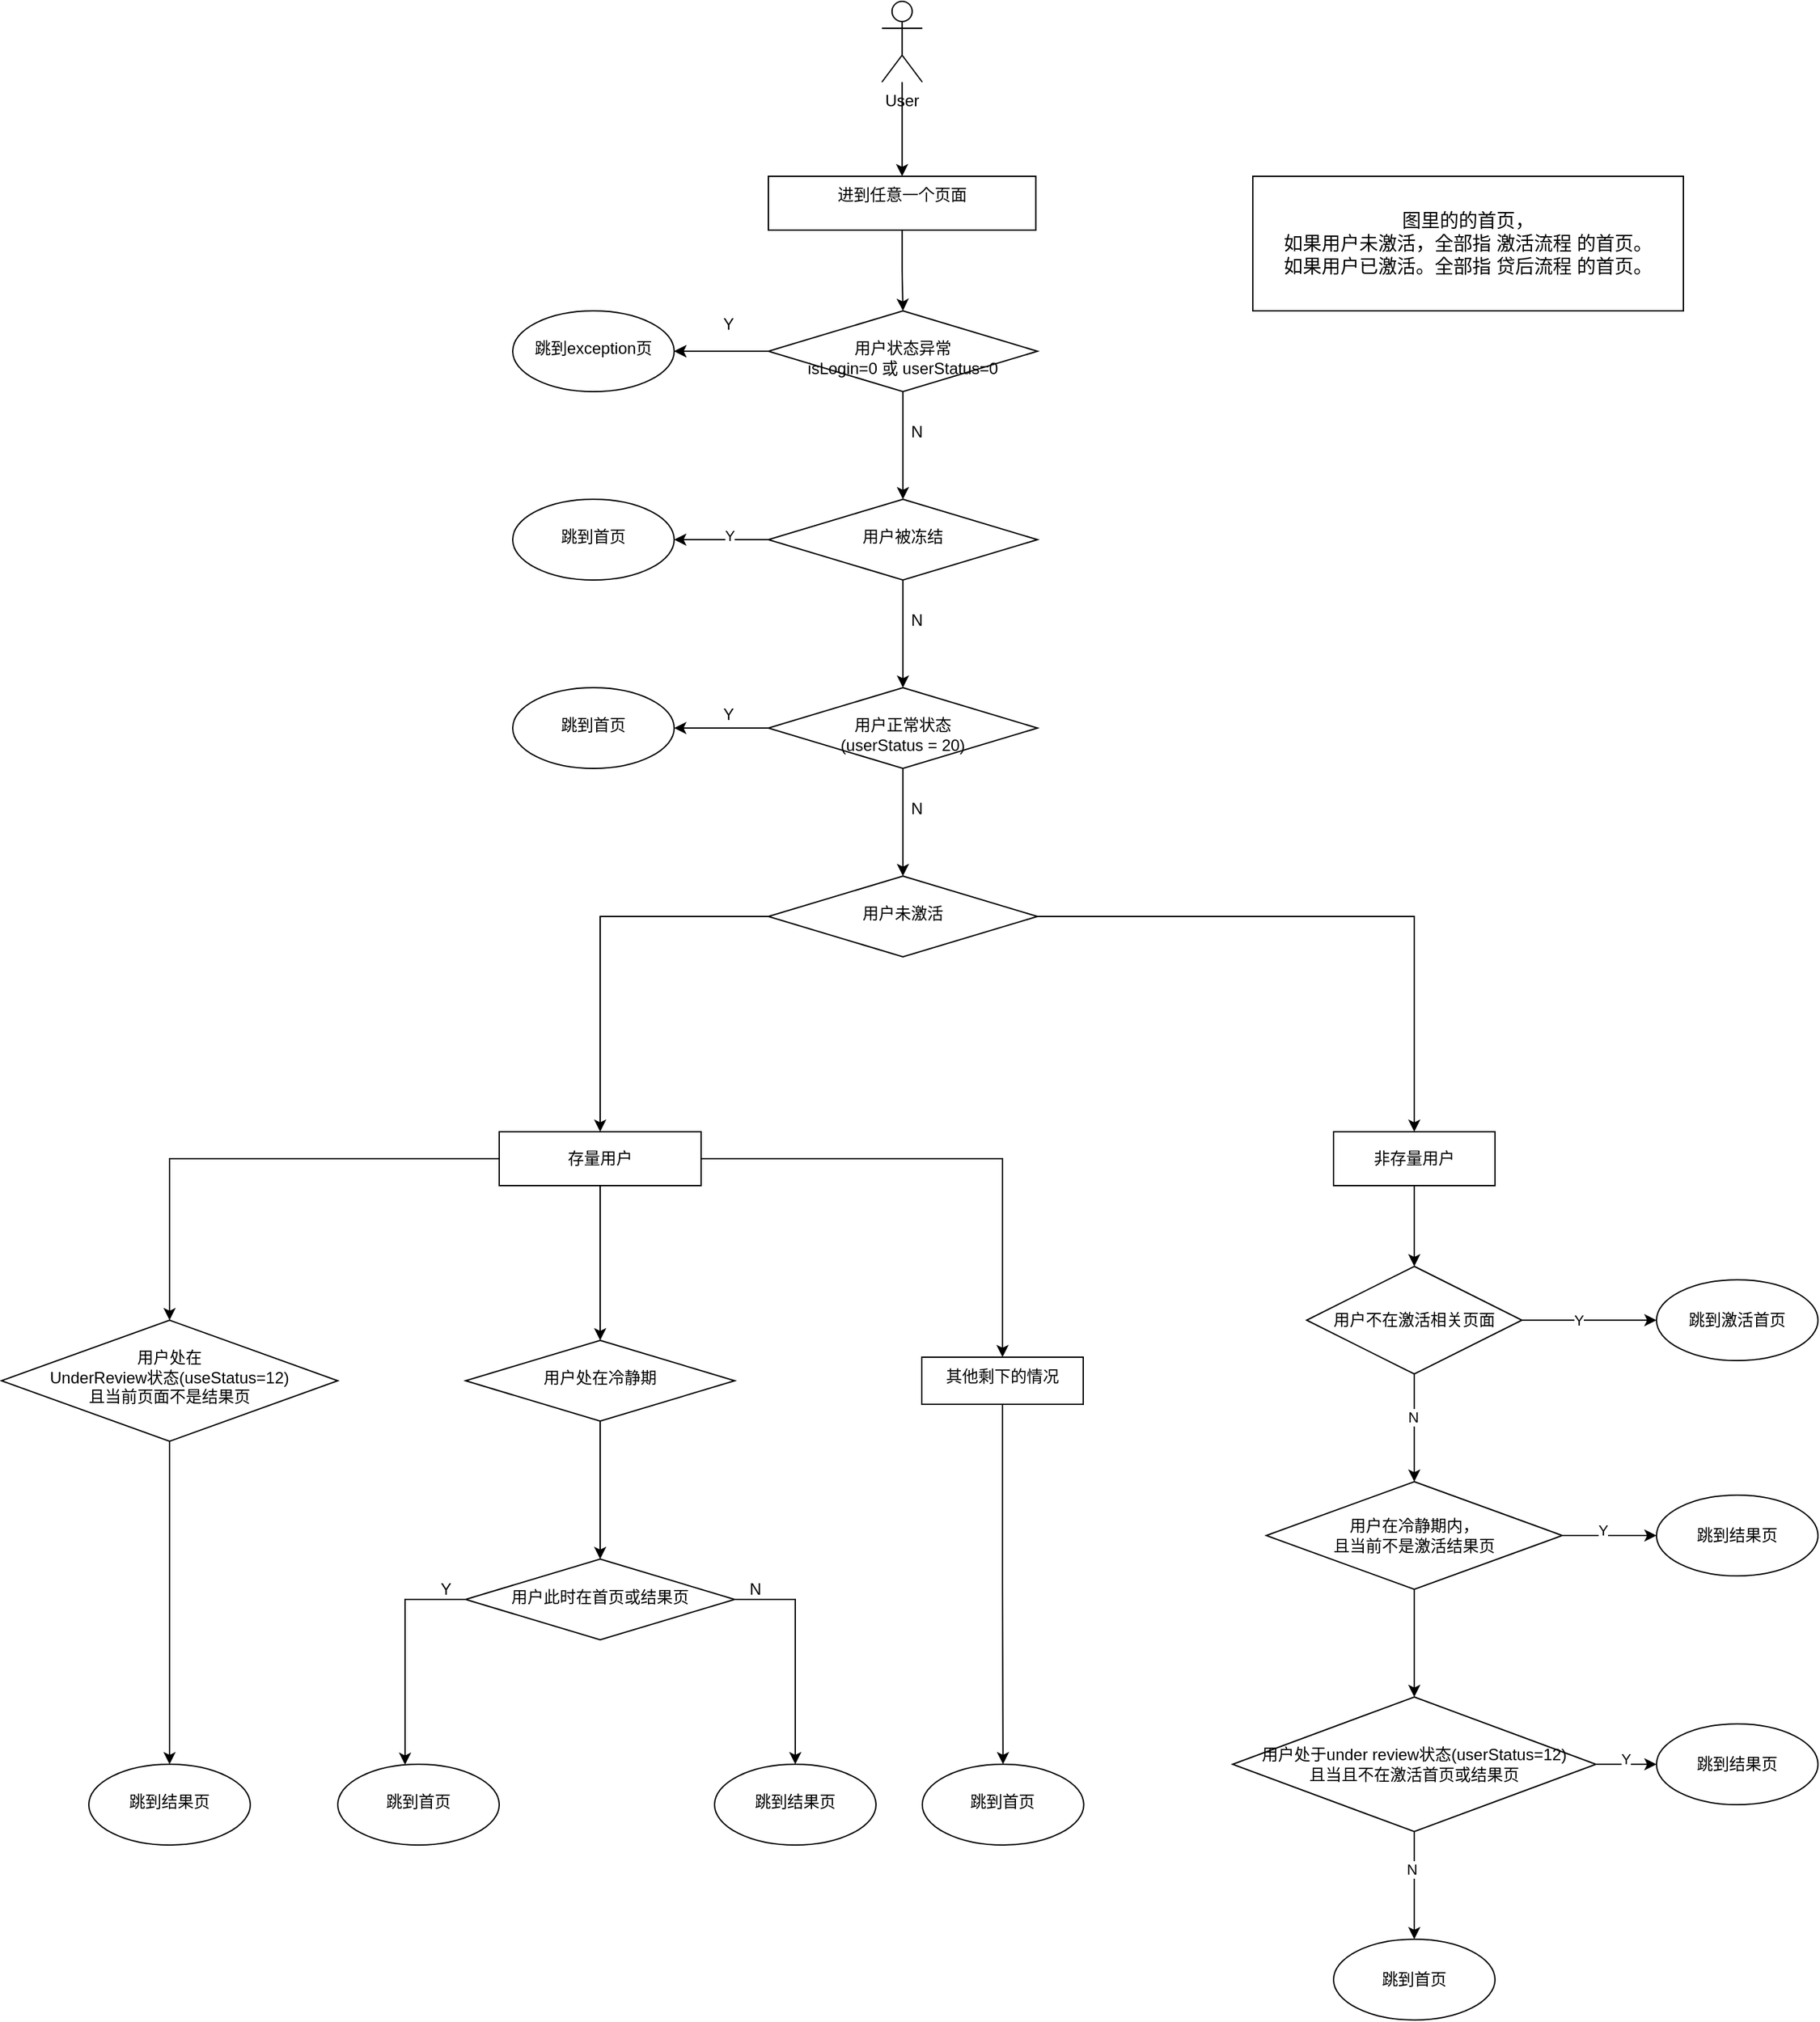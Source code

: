<mxfile version="14.9.2" type="github">
  <diagram id="fmzYFa_QqMjDRlworgGW" name="Page-1">
    <mxGraphModel dx="2125" dy="810" grid="1" gridSize="10" guides="1" tooltips="1" connect="1" arrows="1" fold="1" page="1" pageScale="1" pageWidth="827" pageHeight="1169" math="0" shadow="0">
      <root>
        <mxCell id="0" />
        <mxCell id="1" parent="0" />
        <mxCell id="cEyNtSHhpOU2auwrBdww-3" value="" style="edgeStyle=orthogonalEdgeStyle;rounded=0;orthogonalLoop=1;jettySize=auto;html=1;" edge="1" parent="1" source="cEyNtSHhpOU2auwrBdww-1" target="cEyNtSHhpOU2auwrBdww-2">
          <mxGeometry relative="1" as="geometry" />
        </mxCell>
        <mxCell id="cEyNtSHhpOU2auwrBdww-1" value="User" style="shape=umlActor;verticalLabelPosition=bottom;verticalAlign=top;html=1;outlineConnect=0;" vertex="1" parent="1">
          <mxGeometry x="324.38" y="30" width="30" height="60" as="geometry" />
        </mxCell>
        <mxCell id="cEyNtSHhpOU2auwrBdww-10" value="" style="edgeStyle=orthogonalEdgeStyle;rounded=0;orthogonalLoop=1;jettySize=auto;html=1;" edge="1" parent="1" source="cEyNtSHhpOU2auwrBdww-2" target="cEyNtSHhpOU2auwrBdww-9">
          <mxGeometry relative="1" as="geometry" />
        </mxCell>
        <mxCell id="cEyNtSHhpOU2auwrBdww-2" value="进到任意一个页面" style="whiteSpace=wrap;html=1;verticalAlign=top;" vertex="1" parent="1">
          <mxGeometry x="240" y="160" width="198.75" height="40" as="geometry" />
        </mxCell>
        <mxCell id="cEyNtSHhpOU2auwrBdww-12" value="" style="edgeStyle=orthogonalEdgeStyle;rounded=0;orthogonalLoop=1;jettySize=auto;html=1;" edge="1" parent="1" source="cEyNtSHhpOU2auwrBdww-9" target="cEyNtSHhpOU2auwrBdww-11">
          <mxGeometry relative="1" as="geometry" />
        </mxCell>
        <mxCell id="cEyNtSHhpOU2auwrBdww-13" value="" style="edgeStyle=orthogonalEdgeStyle;rounded=0;orthogonalLoop=1;jettySize=auto;html=1;" edge="1" parent="1" source="cEyNtSHhpOU2auwrBdww-9" target="cEyNtSHhpOU2auwrBdww-11">
          <mxGeometry relative="1" as="geometry" />
        </mxCell>
        <mxCell id="cEyNtSHhpOU2auwrBdww-16" value="" style="edgeStyle=orthogonalEdgeStyle;rounded=0;orthogonalLoop=1;jettySize=auto;html=1;" edge="1" parent="1" source="cEyNtSHhpOU2auwrBdww-9" target="cEyNtSHhpOU2auwrBdww-15">
          <mxGeometry relative="1" as="geometry" />
        </mxCell>
        <mxCell id="cEyNtSHhpOU2auwrBdww-9" value="&lt;span&gt;&lt;br&gt;用户状态异常&lt;br&gt;isLogin=0 或 userStatus=0&lt;/span&gt;" style="rhombus;whiteSpace=wrap;html=1;verticalAlign=top;" vertex="1" parent="1">
          <mxGeometry x="240" y="260" width="200" height="60" as="geometry" />
        </mxCell>
        <mxCell id="cEyNtSHhpOU2auwrBdww-11" value="&lt;br&gt;跳到exception页" style="ellipse;whiteSpace=wrap;html=1;verticalAlign=top;align=center;" vertex="1" parent="1">
          <mxGeometry x="50" y="260" width="120" height="60" as="geometry" />
        </mxCell>
        <mxCell id="cEyNtSHhpOU2auwrBdww-14" value="Y" style="text;html=1;align=center;verticalAlign=middle;resizable=0;points=[];autosize=1;strokeColor=none;" vertex="1" parent="1">
          <mxGeometry x="200" y="260" width="20" height="20" as="geometry" />
        </mxCell>
        <mxCell id="cEyNtSHhpOU2auwrBdww-19" value="" style="edgeStyle=orthogonalEdgeStyle;rounded=0;orthogonalLoop=1;jettySize=auto;html=1;" edge="1" parent="1" source="cEyNtSHhpOU2auwrBdww-15" target="cEyNtSHhpOU2auwrBdww-18">
          <mxGeometry relative="1" as="geometry" />
        </mxCell>
        <mxCell id="cEyNtSHhpOU2auwrBdww-24" value="Y" style="edgeLabel;html=1;align=center;verticalAlign=middle;resizable=0;points=[];" vertex="1" connectable="0" parent="cEyNtSHhpOU2auwrBdww-19">
          <mxGeometry x="-0.171" y="-3" relative="1" as="geometry">
            <mxPoint as="offset" />
          </mxGeometry>
        </mxCell>
        <mxCell id="cEyNtSHhpOU2auwrBdww-21" value="" style="edgeStyle=orthogonalEdgeStyle;rounded=0;orthogonalLoop=1;jettySize=auto;html=1;" edge="1" parent="1" source="cEyNtSHhpOU2auwrBdww-15" target="cEyNtSHhpOU2auwrBdww-20">
          <mxGeometry relative="1" as="geometry" />
        </mxCell>
        <mxCell id="cEyNtSHhpOU2auwrBdww-15" value="&lt;br&gt;用户被冻结" style="rhombus;whiteSpace=wrap;html=1;verticalAlign=top;" vertex="1" parent="1">
          <mxGeometry x="240" y="400" width="200" height="60" as="geometry" />
        </mxCell>
        <mxCell id="cEyNtSHhpOU2auwrBdww-17" value="N" style="text;html=1;align=center;verticalAlign=middle;resizable=0;points=[];autosize=1;strokeColor=none;" vertex="1" parent="1">
          <mxGeometry x="340" y="340" width="20" height="20" as="geometry" />
        </mxCell>
        <mxCell id="cEyNtSHhpOU2auwrBdww-18" value="&lt;br&gt;跳到首页" style="ellipse;whiteSpace=wrap;html=1;verticalAlign=top;" vertex="1" parent="1">
          <mxGeometry x="50" y="400" width="120" height="60" as="geometry" />
        </mxCell>
        <mxCell id="cEyNtSHhpOU2auwrBdww-23" value="" style="edgeStyle=orthogonalEdgeStyle;rounded=0;orthogonalLoop=1;jettySize=auto;html=1;" edge="1" parent="1" source="cEyNtSHhpOU2auwrBdww-20" target="cEyNtSHhpOU2auwrBdww-22">
          <mxGeometry relative="1" as="geometry" />
        </mxCell>
        <mxCell id="cEyNtSHhpOU2auwrBdww-28" value="" style="edgeStyle=orthogonalEdgeStyle;rounded=0;orthogonalLoop=1;jettySize=auto;html=1;" edge="1" parent="1" source="cEyNtSHhpOU2auwrBdww-20" target="cEyNtSHhpOU2auwrBdww-27">
          <mxGeometry relative="1" as="geometry" />
        </mxCell>
        <mxCell id="cEyNtSHhpOU2auwrBdww-20" value="&lt;br&gt;用户正常状态&lt;br&gt;(userStatus = 20)" style="rhombus;whiteSpace=wrap;html=1;verticalAlign=top;" vertex="1" parent="1">
          <mxGeometry x="240" y="540" width="200" height="60" as="geometry" />
        </mxCell>
        <mxCell id="cEyNtSHhpOU2auwrBdww-22" value="&lt;br&gt;跳到首页" style="ellipse;whiteSpace=wrap;html=1;verticalAlign=top;" vertex="1" parent="1">
          <mxGeometry x="50" y="540" width="120" height="60" as="geometry" />
        </mxCell>
        <mxCell id="cEyNtSHhpOU2auwrBdww-25" value="N" style="text;html=1;align=center;verticalAlign=middle;resizable=0;points=[];autosize=1;strokeColor=none;" vertex="1" parent="1">
          <mxGeometry x="340" y="480" width="20" height="20" as="geometry" />
        </mxCell>
        <mxCell id="cEyNtSHhpOU2auwrBdww-26" value="Y" style="text;html=1;align=center;verticalAlign=middle;resizable=0;points=[];autosize=1;strokeColor=none;" vertex="1" parent="1">
          <mxGeometry x="200" y="550" width="20" height="20" as="geometry" />
        </mxCell>
        <mxCell id="cEyNtSHhpOU2auwrBdww-30" value="" style="edgeStyle=orthogonalEdgeStyle;rounded=0;orthogonalLoop=1;jettySize=auto;html=1;entryX=0.5;entryY=0;entryDx=0;entryDy=0;" edge="1" parent="1" source="cEyNtSHhpOU2auwrBdww-27" target="cEyNtSHhpOU2auwrBdww-64">
          <mxGeometry relative="1" as="geometry">
            <mxPoint x="130" y="860" as="targetPoint" />
          </mxGeometry>
        </mxCell>
        <mxCell id="cEyNtSHhpOU2auwrBdww-32" value="" style="edgeStyle=orthogonalEdgeStyle;rounded=0;orthogonalLoop=1;jettySize=auto;html=1;entryX=0.5;entryY=0;entryDx=0;entryDy=0;" edge="1" parent="1" source="cEyNtSHhpOU2auwrBdww-27" target="cEyNtSHhpOU2auwrBdww-65">
          <mxGeometry relative="1" as="geometry">
            <mxPoint x="580" y="860" as="targetPoint" />
          </mxGeometry>
        </mxCell>
        <mxCell id="cEyNtSHhpOU2auwrBdww-27" value="&lt;br&gt;用户未激活" style="rhombus;whiteSpace=wrap;html=1;verticalAlign=top;" vertex="1" parent="1">
          <mxGeometry x="240" y="680" width="200" height="60" as="geometry" />
        </mxCell>
        <mxCell id="cEyNtSHhpOU2auwrBdww-37" value="" style="edgeStyle=orthogonalEdgeStyle;rounded=0;orthogonalLoop=1;jettySize=auto;html=1;exitX=0;exitY=0.5;exitDx=0;exitDy=0;" edge="1" parent="1" source="cEyNtSHhpOU2auwrBdww-64" target="cEyNtSHhpOU2auwrBdww-36">
          <mxGeometry relative="1" as="geometry">
            <mxPoint x="30" y="890" as="sourcePoint" />
          </mxGeometry>
        </mxCell>
        <mxCell id="cEyNtSHhpOU2auwrBdww-41" value="" style="edgeStyle=orthogonalEdgeStyle;rounded=0;orthogonalLoop=1;jettySize=auto;html=1;" edge="1" parent="1" source="cEyNtSHhpOU2auwrBdww-64" target="cEyNtSHhpOU2auwrBdww-40">
          <mxGeometry relative="1" as="geometry">
            <mxPoint x="90" y="950" as="sourcePoint" />
          </mxGeometry>
        </mxCell>
        <mxCell id="cEyNtSHhpOU2auwrBdww-61" value="" style="edgeStyle=orthogonalEdgeStyle;rounded=0;orthogonalLoop=1;jettySize=auto;html=1;exitX=1;exitY=0.5;exitDx=0;exitDy=0;" edge="1" parent="1" source="cEyNtSHhpOU2auwrBdww-64" target="cEyNtSHhpOU2auwrBdww-60">
          <mxGeometry relative="1" as="geometry">
            <mxPoint x="230" y="890" as="sourcePoint" />
          </mxGeometry>
        </mxCell>
        <mxCell id="cEyNtSHhpOU2auwrBdww-33" value="N" style="text;html=1;align=center;verticalAlign=middle;resizable=0;points=[];autosize=1;strokeColor=none;" vertex="1" parent="1">
          <mxGeometry x="340" y="620" width="20" height="20" as="geometry" />
        </mxCell>
        <mxCell id="cEyNtSHhpOU2auwrBdww-39" value="" style="edgeStyle=orthogonalEdgeStyle;rounded=0;orthogonalLoop=1;jettySize=auto;html=1;" edge="1" parent="1" source="cEyNtSHhpOU2auwrBdww-36" target="cEyNtSHhpOU2auwrBdww-38">
          <mxGeometry relative="1" as="geometry" />
        </mxCell>
        <mxCell id="cEyNtSHhpOU2auwrBdww-36" value="&lt;br&gt;用户处在&lt;br&gt;UnderReview状态(useStatus=12)&lt;br&gt;且当前页面不是结果页" style="rhombus;whiteSpace=wrap;html=1;verticalAlign=top;" vertex="1" parent="1">
          <mxGeometry x="-330" y="1010" width="250" height="90" as="geometry" />
        </mxCell>
        <mxCell id="cEyNtSHhpOU2auwrBdww-38" value="&lt;br&gt;跳到结果页" style="ellipse;whiteSpace=wrap;html=1;verticalAlign=top;" vertex="1" parent="1">
          <mxGeometry x="-265" y="1340" width="120" height="60" as="geometry" />
        </mxCell>
        <mxCell id="cEyNtSHhpOU2auwrBdww-52" value="" style="edgeStyle=orthogonalEdgeStyle;rounded=0;orthogonalLoop=1;jettySize=auto;html=1;" edge="1" parent="1" source="cEyNtSHhpOU2auwrBdww-40" target="cEyNtSHhpOU2auwrBdww-51">
          <mxGeometry relative="1" as="geometry" />
        </mxCell>
        <mxCell id="cEyNtSHhpOU2auwrBdww-40" value="&lt;br&gt;用户处在冷静期" style="rhombus;whiteSpace=wrap;html=1;verticalAlign=top;" vertex="1" parent="1">
          <mxGeometry x="15" y="1025" width="200" height="60" as="geometry" />
        </mxCell>
        <mxCell id="cEyNtSHhpOU2auwrBdww-54" value="" style="edgeStyle=orthogonalEdgeStyle;rounded=0;orthogonalLoop=1;jettySize=auto;html=1;" edge="1" parent="1" source="cEyNtSHhpOU2auwrBdww-51" target="cEyNtSHhpOU2auwrBdww-53">
          <mxGeometry relative="1" as="geometry">
            <Array as="points">
              <mxPoint x="-30" y="1218" />
            </Array>
          </mxGeometry>
        </mxCell>
        <mxCell id="cEyNtSHhpOU2auwrBdww-57" value="" style="edgeStyle=orthogonalEdgeStyle;rounded=0;orthogonalLoop=1;jettySize=auto;html=1;exitX=1;exitY=0.5;exitDx=0;exitDy=0;" edge="1" parent="1" source="cEyNtSHhpOU2auwrBdww-51" target="cEyNtSHhpOU2auwrBdww-56">
          <mxGeometry relative="1" as="geometry">
            <mxPoint x="220" y="1218" as="sourcePoint" />
            <Array as="points">
              <mxPoint x="260" y="1218" />
            </Array>
          </mxGeometry>
        </mxCell>
        <mxCell id="cEyNtSHhpOU2auwrBdww-51" value="&lt;br&gt;用户此时在首页或结果页" style="rhombus;whiteSpace=wrap;html=1;verticalAlign=top;" vertex="1" parent="1">
          <mxGeometry x="15" y="1187.5" width="200" height="60" as="geometry" />
        </mxCell>
        <mxCell id="cEyNtSHhpOU2auwrBdww-53" value="&lt;br&gt;跳到首页" style="ellipse;whiteSpace=wrap;html=1;verticalAlign=top;" vertex="1" parent="1">
          <mxGeometry x="-80" y="1340" width="120" height="60" as="geometry" />
        </mxCell>
        <mxCell id="cEyNtSHhpOU2auwrBdww-55" value="Y" style="text;html=1;align=center;verticalAlign=middle;resizable=0;points=[];autosize=1;strokeColor=none;" vertex="1" parent="1">
          <mxGeometry x="-10" y="1200" width="20" height="20" as="geometry" />
        </mxCell>
        <mxCell id="cEyNtSHhpOU2auwrBdww-56" value="&lt;br&gt;跳到结果页" style="ellipse;whiteSpace=wrap;html=1;verticalAlign=top;" vertex="1" parent="1">
          <mxGeometry x="200" y="1340" width="120" height="60" as="geometry" />
        </mxCell>
        <mxCell id="cEyNtSHhpOU2auwrBdww-63" value="" style="edgeStyle=orthogonalEdgeStyle;rounded=0;orthogonalLoop=1;jettySize=auto;html=1;" edge="1" parent="1" source="cEyNtSHhpOU2auwrBdww-60" target="cEyNtSHhpOU2auwrBdww-62">
          <mxGeometry relative="1" as="geometry" />
        </mxCell>
        <mxCell id="cEyNtSHhpOU2auwrBdww-60" value="其他剩下的情况" style="whiteSpace=wrap;html=1;verticalAlign=top;" vertex="1" parent="1">
          <mxGeometry x="354" y="1037.5" width="120" height="35" as="geometry" />
        </mxCell>
        <mxCell id="cEyNtSHhpOU2auwrBdww-62" value="&lt;br&gt;跳到首页" style="ellipse;whiteSpace=wrap;html=1;verticalAlign=top;" vertex="1" parent="1">
          <mxGeometry x="354.38" y="1340" width="120" height="60" as="geometry" />
        </mxCell>
        <mxCell id="cEyNtSHhpOU2auwrBdww-64" value="存量用户" style="rounded=0;whiteSpace=wrap;html=1;" vertex="1" parent="1">
          <mxGeometry x="40" y="870" width="150" height="40" as="geometry" />
        </mxCell>
        <mxCell id="cEyNtSHhpOU2auwrBdww-67" value="" style="edgeStyle=orthogonalEdgeStyle;rounded=0;orthogonalLoop=1;jettySize=auto;html=1;" edge="1" parent="1" source="cEyNtSHhpOU2auwrBdww-65" target="cEyNtSHhpOU2auwrBdww-66">
          <mxGeometry relative="1" as="geometry" />
        </mxCell>
        <mxCell id="cEyNtSHhpOU2auwrBdww-65" value="&lt;span&gt;非存量用户&lt;/span&gt;" style="rounded=0;whiteSpace=wrap;html=1;" vertex="1" parent="1">
          <mxGeometry x="660" y="870" width="120" height="40" as="geometry" />
        </mxCell>
        <mxCell id="cEyNtSHhpOU2auwrBdww-69" value="" style="edgeStyle=orthogonalEdgeStyle;rounded=0;orthogonalLoop=1;jettySize=auto;html=1;" edge="1" parent="1" source="cEyNtSHhpOU2auwrBdww-66" target="cEyNtSHhpOU2auwrBdww-68">
          <mxGeometry relative="1" as="geometry" />
        </mxCell>
        <mxCell id="cEyNtSHhpOU2auwrBdww-74" value="Y" style="edgeLabel;html=1;align=center;verticalAlign=middle;resizable=0;points=[];" vertex="1" connectable="0" parent="cEyNtSHhpOU2auwrBdww-69">
          <mxGeometry x="-0.16" relative="1" as="geometry">
            <mxPoint as="offset" />
          </mxGeometry>
        </mxCell>
        <mxCell id="cEyNtSHhpOU2auwrBdww-71" value="" style="edgeStyle=orthogonalEdgeStyle;rounded=0;orthogonalLoop=1;jettySize=auto;html=1;" edge="1" parent="1" source="cEyNtSHhpOU2auwrBdww-66" target="cEyNtSHhpOU2auwrBdww-70">
          <mxGeometry relative="1" as="geometry" />
        </mxCell>
        <mxCell id="cEyNtSHhpOU2auwrBdww-75" value="N" style="edgeLabel;html=1;align=center;verticalAlign=middle;resizable=0;points=[];" vertex="1" connectable="0" parent="cEyNtSHhpOU2auwrBdww-71">
          <mxGeometry x="-0.2" y="-1" relative="1" as="geometry">
            <mxPoint as="offset" />
          </mxGeometry>
        </mxCell>
        <mxCell id="cEyNtSHhpOU2auwrBdww-66" value="用户不在激活相关页面" style="rhombus;whiteSpace=wrap;html=1;rounded=0;" vertex="1" parent="1">
          <mxGeometry x="640" y="970" width="160" height="80" as="geometry" />
        </mxCell>
        <mxCell id="cEyNtSHhpOU2auwrBdww-68" value="跳到激活首页" style="ellipse;whiteSpace=wrap;html=1;rounded=0;" vertex="1" parent="1">
          <mxGeometry x="900" y="980" width="120" height="60" as="geometry" />
        </mxCell>
        <mxCell id="cEyNtSHhpOU2auwrBdww-73" value="" style="edgeStyle=orthogonalEdgeStyle;rounded=0;orthogonalLoop=1;jettySize=auto;html=1;" edge="1" parent="1" source="cEyNtSHhpOU2auwrBdww-70" target="cEyNtSHhpOU2auwrBdww-72">
          <mxGeometry relative="1" as="geometry" />
        </mxCell>
        <mxCell id="cEyNtSHhpOU2auwrBdww-76" value="Y" style="edgeLabel;html=1;align=center;verticalAlign=middle;resizable=0;points=[];" vertex="1" connectable="0" parent="cEyNtSHhpOU2auwrBdww-73">
          <mxGeometry x="-0.143" y="4" relative="1" as="geometry">
            <mxPoint as="offset" />
          </mxGeometry>
        </mxCell>
        <mxCell id="cEyNtSHhpOU2auwrBdww-78" value="" style="edgeStyle=orthogonalEdgeStyle;rounded=0;orthogonalLoop=1;jettySize=auto;html=1;" edge="1" parent="1" source="cEyNtSHhpOU2auwrBdww-70" target="cEyNtSHhpOU2auwrBdww-77">
          <mxGeometry relative="1" as="geometry" />
        </mxCell>
        <mxCell id="cEyNtSHhpOU2auwrBdww-70" value="用户在冷静期内，&lt;br&gt;且当前不是激活结果页" style="rhombus;whiteSpace=wrap;html=1;rounded=0;" vertex="1" parent="1">
          <mxGeometry x="610" y="1130" width="220" height="80" as="geometry" />
        </mxCell>
        <mxCell id="cEyNtSHhpOU2auwrBdww-72" value="跳到结果页" style="ellipse;whiteSpace=wrap;html=1;rounded=0;" vertex="1" parent="1">
          <mxGeometry x="900" y="1140" width="120" height="60" as="geometry" />
        </mxCell>
        <mxCell id="cEyNtSHhpOU2auwrBdww-80" value="" style="edgeStyle=orthogonalEdgeStyle;rounded=0;orthogonalLoop=1;jettySize=auto;html=1;" edge="1" parent="1" source="cEyNtSHhpOU2auwrBdww-77" target="cEyNtSHhpOU2auwrBdww-79">
          <mxGeometry relative="1" as="geometry" />
        </mxCell>
        <mxCell id="cEyNtSHhpOU2auwrBdww-81" value="Y" style="edgeLabel;html=1;align=center;verticalAlign=middle;resizable=0;points=[];" vertex="1" connectable="0" parent="cEyNtSHhpOU2auwrBdww-80">
          <mxGeometry x="-0.029" y="4" relative="1" as="geometry">
            <mxPoint as="offset" />
          </mxGeometry>
        </mxCell>
        <mxCell id="cEyNtSHhpOU2auwrBdww-83" value="" style="edgeStyle=orthogonalEdgeStyle;rounded=0;orthogonalLoop=1;jettySize=auto;html=1;" edge="1" parent="1" source="cEyNtSHhpOU2auwrBdww-77" target="cEyNtSHhpOU2auwrBdww-82">
          <mxGeometry relative="1" as="geometry" />
        </mxCell>
        <mxCell id="cEyNtSHhpOU2auwrBdww-84" value="N" style="edgeLabel;html=1;align=center;verticalAlign=middle;resizable=0;points=[];" vertex="1" connectable="0" parent="cEyNtSHhpOU2auwrBdww-83">
          <mxGeometry x="-0.3" y="-2" relative="1" as="geometry">
            <mxPoint as="offset" />
          </mxGeometry>
        </mxCell>
        <mxCell id="cEyNtSHhpOU2auwrBdww-77" value="用户处于under review状态(userStatus=12)&lt;br&gt;且当且不在激活首页或结果页" style="rhombus;whiteSpace=wrap;html=1;rounded=0;" vertex="1" parent="1">
          <mxGeometry x="585" y="1290" width="270" height="100" as="geometry" />
        </mxCell>
        <mxCell id="cEyNtSHhpOU2auwrBdww-79" value="&lt;span&gt;跳到结果页&lt;/span&gt;" style="ellipse;whiteSpace=wrap;html=1;rounded=0;" vertex="1" parent="1">
          <mxGeometry x="900" y="1310" width="120" height="60" as="geometry" />
        </mxCell>
        <mxCell id="cEyNtSHhpOU2auwrBdww-82" value="跳到首页" style="ellipse;whiteSpace=wrap;html=1;rounded=0;" vertex="1" parent="1">
          <mxGeometry x="660" y="1470" width="120" height="60" as="geometry" />
        </mxCell>
        <mxCell id="cEyNtSHhpOU2auwrBdww-85" value="N" style="text;html=1;align=center;verticalAlign=middle;resizable=0;points=[];autosize=1;strokeColor=none;" vertex="1" parent="1">
          <mxGeometry x="220" y="1200" width="20" height="20" as="geometry" />
        </mxCell>
        <mxCell id="cEyNtSHhpOU2auwrBdww-86" value="&lt;font style=&quot;font-size: 14px&quot;&gt;图里的的首页，&lt;br&gt;&lt;div&gt;&lt;span&gt;如果用户未激活，全部指 激活流程 的首页。&lt;/span&gt;&lt;/div&gt;如果用户已激活。全部指 贷后流程 的首页。&lt;/font&gt;" style="whiteSpace=wrap;html=1;align=center;" vertex="1" parent="1">
          <mxGeometry x="600" y="160" width="320" height="100" as="geometry" />
        </mxCell>
      </root>
    </mxGraphModel>
  </diagram>
</mxfile>
